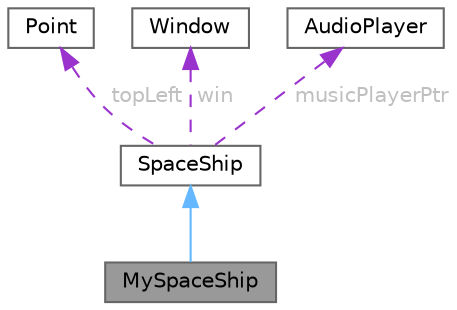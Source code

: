 digraph "MySpaceShip"
{
 // LATEX_PDF_SIZE
  bgcolor="transparent";
  edge [fontname=Helvetica,fontsize=10,labelfontname=Helvetica,labelfontsize=10];
  node [fontname=Helvetica,fontsize=10,shape=box,height=0.2,width=0.4];
  Node1 [id="Node000001",label="MySpaceShip",height=0.2,width=0.4,color="gray40", fillcolor="grey60", style="filled", fontcolor="black",tooltip=" "];
  Node2 -> Node1 [id="edge1_Node000001_Node000002",dir="back",color="steelblue1",style="solid",tooltip=" "];
  Node2 [id="Node000002",label="SpaceShip",height=0.2,width=0.4,color="gray40", fillcolor="white", style="filled",URL="$class_space_ship.html",tooltip=" "];
  Node3 -> Node2 [id="edge2_Node000002_Node000003",dir="back",color="darkorchid3",style="dashed",tooltip=" ",label=" topLeft",fontcolor="grey" ];
  Node3 [id="Node000003",label="Point",height=0.2,width=0.4,color="gray40", fillcolor="white", style="filled",URL="$struct_point.html",tooltip=" "];
  Node4 -> Node2 [id="edge3_Node000002_Node000004",dir="back",color="darkorchid3",style="dashed",tooltip=" ",label=" win",fontcolor="grey" ];
  Node4 [id="Node000004",label="Window",height=0.2,width=0.4,color="gray40", fillcolor="white", style="filled",URL="$class_window.html",tooltip=" "];
  Node5 -> Node2 [id="edge4_Node000002_Node000005",dir="back",color="darkorchid3",style="dashed",tooltip=" ",label=" musicPlayerPtr",fontcolor="grey" ];
  Node5 [id="Node000005",label="AudioPlayer",height=0.2,width=0.4,color="gray40", fillcolor="white", style="filled",URL="$class_audio_player.html",tooltip=" "];
}
